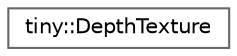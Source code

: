 digraph "Graphical Class Hierarchy"
{
 // LATEX_PDF_SIZE
  bgcolor="transparent";
  edge [fontname=Helvetica,fontsize=10,labelfontname=Helvetica,labelfontsize=10];
  node [fontname=Helvetica,fontsize=10,shape=box,height=0.2,width=0.4];
  rankdir="LR";
  Node0 [id="Node000000",label="tiny::DepthTexture",height=0.2,width=0.4,color="grey40", fillcolor="white", style="filled",URL="$structtiny_1_1_depth_texture.html",tooltip=" "];
}
